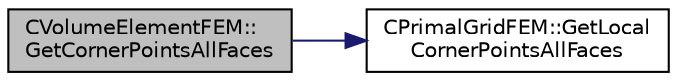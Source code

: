 digraph "CVolumeElementFEM::GetCornerPointsAllFaces"
{
  edge [fontname="Helvetica",fontsize="10",labelfontname="Helvetica",labelfontsize="10"];
  node [fontname="Helvetica",fontsize="10",shape=record];
  rankdir="LR";
  Node4 [label="CVolumeElementFEM::\lGetCornerPointsAllFaces",height=0.2,width=0.4,color="black", fillcolor="grey75", style="filled", fontcolor="black"];
  Node4 -> Node5 [color="midnightblue",fontsize="10",style="solid",fontname="Helvetica"];
  Node5 [label="CPrimalGridFEM::GetLocal\lCornerPointsAllFaces",height=0.2,width=0.4,color="black", fillcolor="white", style="filled",URL="$class_c_primal_grid_f_e_m.html#ac3054ca92ecdd09e3867195fbb2d808a",tooltip="Static member function to get the local the corner points of all the faces of this element..."];
}

